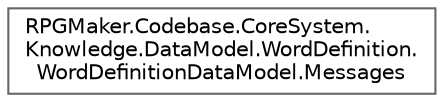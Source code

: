 digraph "クラス階層図"
{
 // LATEX_PDF_SIZE
  bgcolor="transparent";
  edge [fontname=Helvetica,fontsize=10,labelfontname=Helvetica,labelfontsize=10];
  node [fontname=Helvetica,fontsize=10,shape=box,height=0.2,width=0.4];
  rankdir="LR";
  Node0 [id="Node000000",label="RPGMaker.Codebase.CoreSystem.\lKnowledge.DataModel.WordDefinition.\lWordDefinitionDataModel.Messages",height=0.2,width=0.4,color="grey40", fillcolor="white", style="filled",URL="$d2/d7a/class_r_p_g_maker_1_1_codebase_1_1_core_system_1_1_knowledge_1_1_data_model_1_1_word_definition_605ab86733dcda6e099e512c28d95f61.html",tooltip=" "];
}
